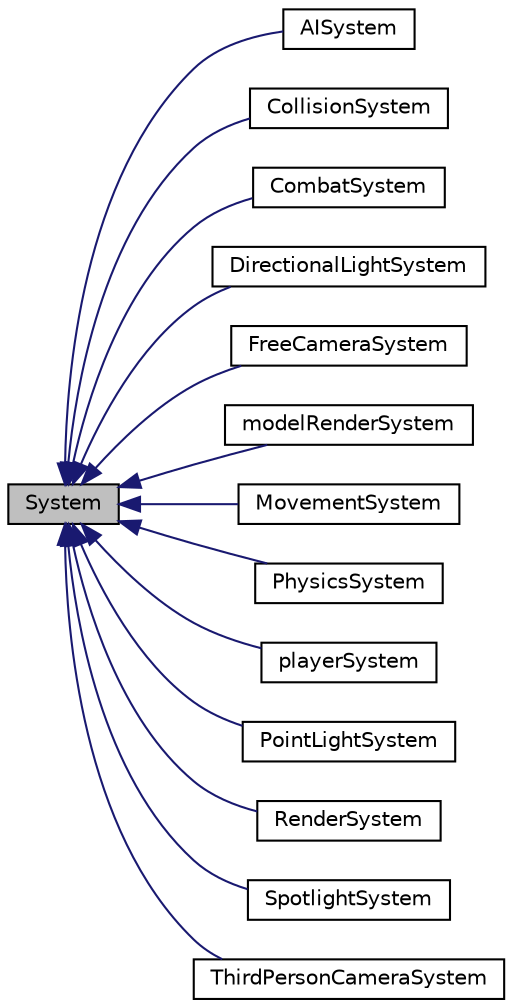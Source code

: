 digraph "System"
{
  edge [fontname="Helvetica",fontsize="10",labelfontname="Helvetica",labelfontsize="10"];
  node [fontname="Helvetica",fontsize="10",shape=record];
  rankdir="LR";
  Node0 [label="System",height=0.2,width=0.4,color="black", fillcolor="grey75", style="filled", fontcolor="black"];
  Node0 -> Node1 [dir="back",color="midnightblue",fontsize="10",style="solid",fontname="Helvetica"];
  Node1 [label="AISystem",height=0.2,width=0.4,color="black", fillcolor="white", style="filled",URL="$class_a_i_system.html"];
  Node0 -> Node2 [dir="back",color="midnightblue",fontsize="10",style="solid",fontname="Helvetica"];
  Node2 [label="CollisionSystem",height=0.2,width=0.4,color="black", fillcolor="white", style="filled",URL="$class_collision_system.html"];
  Node0 -> Node3 [dir="back",color="midnightblue",fontsize="10",style="solid",fontname="Helvetica"];
  Node3 [label="CombatSystem",height=0.2,width=0.4,color="black", fillcolor="white", style="filled",URL="$class_combat_system.html"];
  Node0 -> Node4 [dir="back",color="midnightblue",fontsize="10",style="solid",fontname="Helvetica"];
  Node4 [label="DirectionalLightSystem",height=0.2,width=0.4,color="black", fillcolor="white", style="filled",URL="$class_directional_light_system.html"];
  Node0 -> Node5 [dir="back",color="midnightblue",fontsize="10",style="solid",fontname="Helvetica"];
  Node5 [label="FreeCameraSystem",height=0.2,width=0.4,color="black", fillcolor="white", style="filled",URL="$class_free_camera_system.html"];
  Node0 -> Node6 [dir="back",color="midnightblue",fontsize="10",style="solid",fontname="Helvetica"];
  Node6 [label="modelRenderSystem",height=0.2,width=0.4,color="black", fillcolor="white", style="filled",URL="$classmodel_render_system.html"];
  Node0 -> Node7 [dir="back",color="midnightblue",fontsize="10",style="solid",fontname="Helvetica"];
  Node7 [label="MovementSystem",height=0.2,width=0.4,color="black", fillcolor="white", style="filled",URL="$class_movement_system.html"];
  Node0 -> Node8 [dir="back",color="midnightblue",fontsize="10",style="solid",fontname="Helvetica"];
  Node8 [label="PhysicsSystem",height=0.2,width=0.4,color="black", fillcolor="white", style="filled",URL="$class_physics_system.html"];
  Node0 -> Node9 [dir="back",color="midnightblue",fontsize="10",style="solid",fontname="Helvetica"];
  Node9 [label="playerSystem",height=0.2,width=0.4,color="black", fillcolor="white", style="filled",URL="$classplayer_system.html"];
  Node0 -> Node10 [dir="back",color="midnightblue",fontsize="10",style="solid",fontname="Helvetica"];
  Node10 [label="PointLightSystem",height=0.2,width=0.4,color="black", fillcolor="white", style="filled",URL="$class_point_light_system.html"];
  Node0 -> Node11 [dir="back",color="midnightblue",fontsize="10",style="solid",fontname="Helvetica"];
  Node11 [label="RenderSystem",height=0.2,width=0.4,color="black", fillcolor="white", style="filled",URL="$class_render_system.html"];
  Node0 -> Node12 [dir="back",color="midnightblue",fontsize="10",style="solid",fontname="Helvetica"];
  Node12 [label="SpotlightSystem",height=0.2,width=0.4,color="black", fillcolor="white", style="filled",URL="$class_spotlight_system.html"];
  Node0 -> Node13 [dir="back",color="midnightblue",fontsize="10",style="solid",fontname="Helvetica"];
  Node13 [label="ThirdPersonCameraSystem",height=0.2,width=0.4,color="black", fillcolor="white", style="filled",URL="$class_third_person_camera_system.html"];
}

